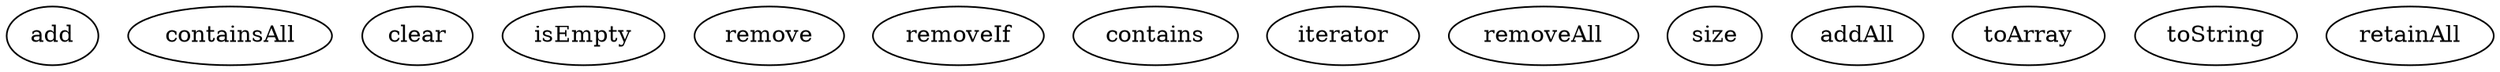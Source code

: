 digraph G {
add;
containsAll;
clear;
isEmpty;
remove;
removeIf;
contains;
iterator;
removeAll;
size;
addAll;
toArray;
toString;
retainAll;
}
